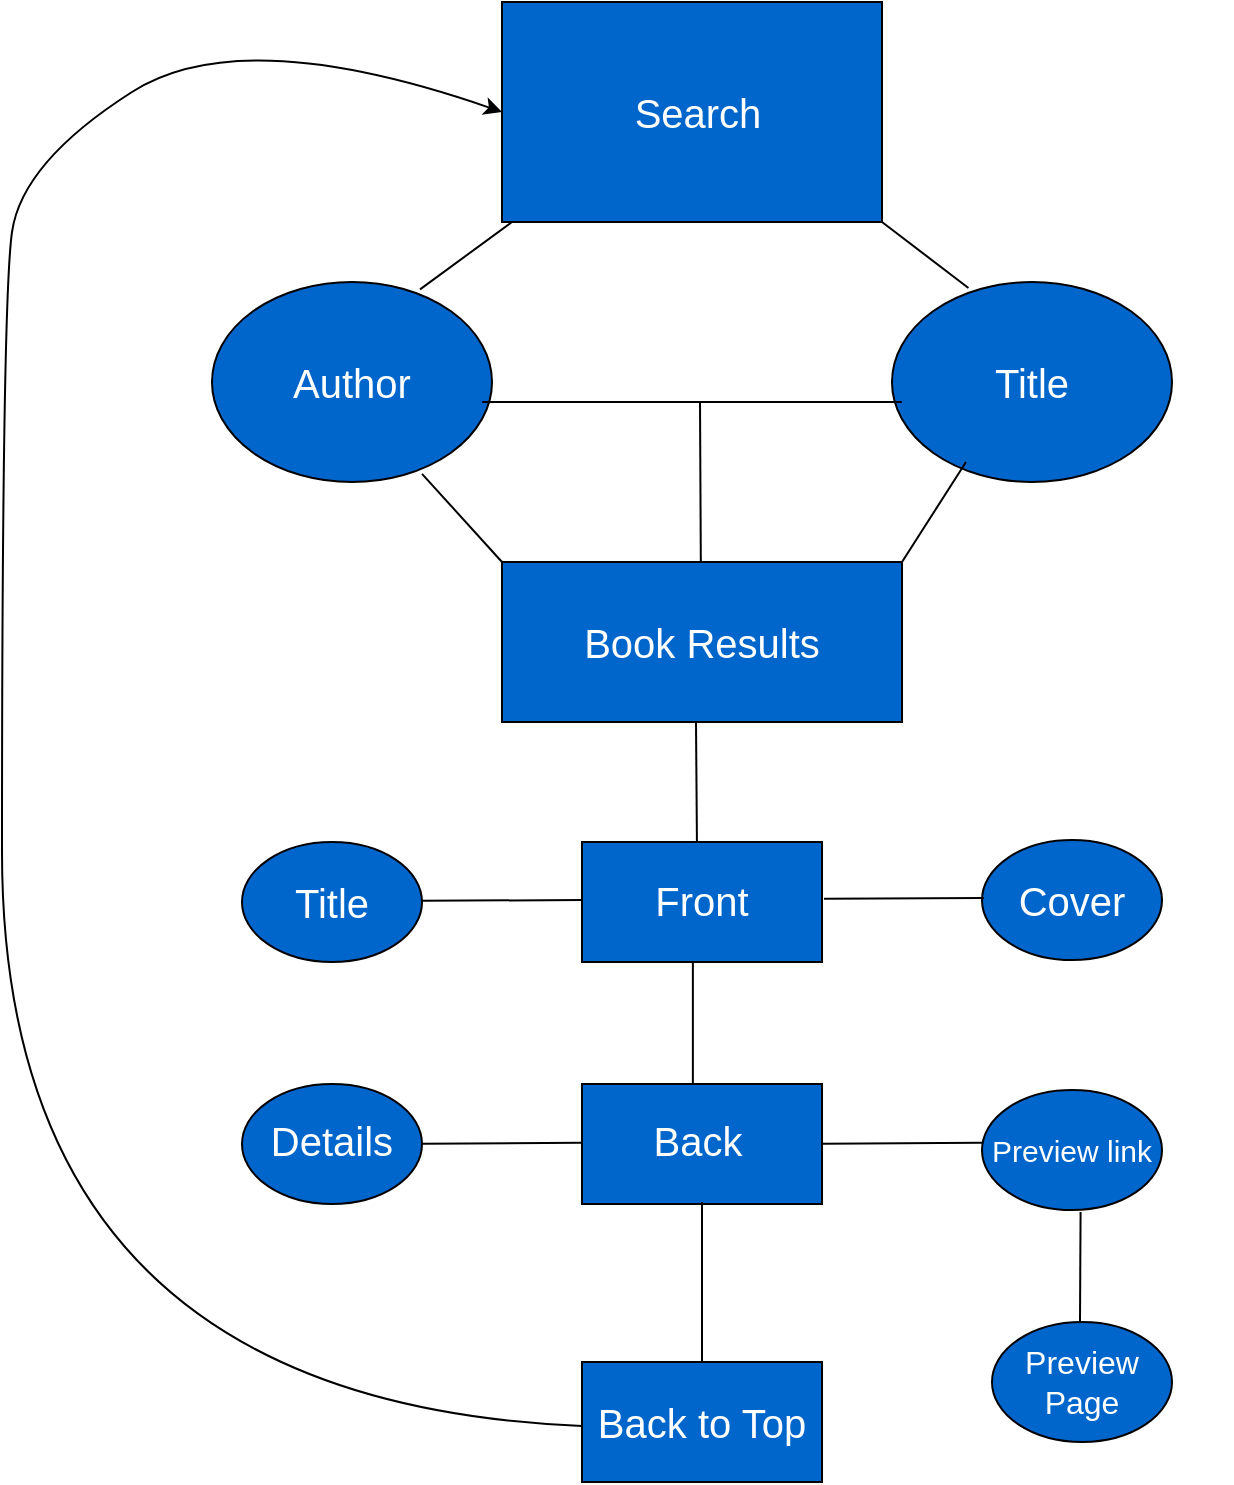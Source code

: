 <mxfile version="14.4.9" type="github" pages="4">
  <diagram id="EFnmrOKQxEvJ_f6g1uox" name="FlowChart">
    <mxGraphModel dx="1793" dy="1585" grid="1" gridSize="10" guides="1" tooltips="1" connect="1" arrows="1" fold="1" page="1" pageScale="1" pageWidth="850" pageHeight="1100" math="0" shadow="0">
      <root>
        <mxCell id="D38mRNfjlz8NbLBbqm8M-0" />
        <mxCell id="D38mRNfjlz8NbLBbqm8M-1" parent="D38mRNfjlz8NbLBbqm8M-0" />
        <mxCell id="D38mRNfjlz8NbLBbqm8M-2" value="" style="rounded=0;whiteSpace=wrap;html=1;labelBackgroundColor=none;fillColor=#0066CC;fontColor=#FFFFFF;align=left;" parent="D38mRNfjlz8NbLBbqm8M-1" vertex="1">
          <mxGeometry x="280" y="40" width="190" height="110" as="geometry" />
        </mxCell>
        <mxCell id="D38mRNfjlz8NbLBbqm8M-3" value="&lt;font style=&quot;font-size: 20px&quot;&gt;Search&lt;/font&gt;" style="text;html=1;strokeColor=none;fillColor=none;align=center;verticalAlign=middle;whiteSpace=wrap;rounded=0;labelBackgroundColor=none;fontColor=#FFFFFF;" parent="D38mRNfjlz8NbLBbqm8M-1" vertex="1">
          <mxGeometry x="303" y="70" width="150" height="50" as="geometry" />
        </mxCell>
        <mxCell id="D38mRNfjlz8NbLBbqm8M-4" value="" style="ellipse;whiteSpace=wrap;html=1;labelBackgroundColor=none;fillColor=#0066CC;fontColor=#FFFFFF;align=left;" parent="D38mRNfjlz8NbLBbqm8M-1" vertex="1">
          <mxGeometry x="135" y="180" width="140" height="100" as="geometry" />
        </mxCell>
        <mxCell id="D38mRNfjlz8NbLBbqm8M-5" value="" style="ellipse;whiteSpace=wrap;html=1;labelBackgroundColor=none;fillColor=#0066CC;fontColor=#FFFFFF;align=left;" parent="D38mRNfjlz8NbLBbqm8M-1" vertex="1">
          <mxGeometry x="475" y="180" width="140" height="100" as="geometry" />
        </mxCell>
        <mxCell id="D38mRNfjlz8NbLBbqm8M-6" value="&lt;font style=&quot;font-size: 20px&quot;&gt;Author&lt;/font&gt;" style="text;html=1;strokeColor=none;fillColor=none;align=center;verticalAlign=middle;whiteSpace=wrap;rounded=0;labelBackgroundColor=none;fontColor=#FFFFFF;" parent="D38mRNfjlz8NbLBbqm8M-1" vertex="1">
          <mxGeometry x="130" y="205" width="150" height="50" as="geometry" />
        </mxCell>
        <mxCell id="D38mRNfjlz8NbLBbqm8M-7" value="&lt;span style=&quot;font-size: 20px&quot;&gt;Title&lt;/span&gt;" style="text;html=1;strokeColor=none;fillColor=none;align=center;verticalAlign=middle;whiteSpace=wrap;rounded=0;labelBackgroundColor=none;fontColor=#FFFFFF;" parent="D38mRNfjlz8NbLBbqm8M-1" vertex="1">
          <mxGeometry x="470" y="205" width="150" height="50" as="geometry" />
        </mxCell>
        <mxCell id="D38mRNfjlz8NbLBbqm8M-8" value="" style="rounded=0;whiteSpace=wrap;html=1;labelBackgroundColor=none;fillColor=#0066CC;fontColor=#FFFFFF;align=left;" parent="D38mRNfjlz8NbLBbqm8M-1" vertex="1">
          <mxGeometry x="280" y="320" width="200" height="80" as="geometry" />
        </mxCell>
        <mxCell id="D38mRNfjlz8NbLBbqm8M-9" value="&lt;font style=&quot;font-size: 20px&quot;&gt;Book Results&lt;/font&gt;" style="text;html=1;strokeColor=none;fillColor=none;align=center;verticalAlign=middle;whiteSpace=wrap;rounded=0;labelBackgroundColor=none;fontColor=#FFFFFF;" parent="D38mRNfjlz8NbLBbqm8M-1" vertex="1">
          <mxGeometry x="305" y="335" width="150" height="50" as="geometry" />
        </mxCell>
        <mxCell id="D38mRNfjlz8NbLBbqm8M-16" value="" style="endArrow=none;html=1;fontColor=#FFFFFF;exitX=0.743;exitY=0.037;exitDx=0;exitDy=0;exitPerimeter=0;" parent="D38mRNfjlz8NbLBbqm8M-1" source="D38mRNfjlz8NbLBbqm8M-4" edge="1">
          <mxGeometry width="50" height="50" relative="1" as="geometry">
            <mxPoint x="235" y="190" as="sourcePoint" />
            <mxPoint x="285" y="150" as="targetPoint" />
          </mxGeometry>
        </mxCell>
        <mxCell id="D38mRNfjlz8NbLBbqm8M-17" value="" style="endArrow=none;html=1;fontColor=#FFFFFF;entryX=1;entryY=1;entryDx=0;entryDy=0;exitX=0.273;exitY=0.03;exitDx=0;exitDy=0;exitPerimeter=0;" parent="D38mRNfjlz8NbLBbqm8M-1" source="D38mRNfjlz8NbLBbqm8M-5" target="D38mRNfjlz8NbLBbqm8M-2" edge="1">
          <mxGeometry width="50" height="50" relative="1" as="geometry">
            <mxPoint x="500" y="200" as="sourcePoint" />
            <mxPoint x="550" y="150" as="targetPoint" />
          </mxGeometry>
        </mxCell>
        <mxCell id="D38mRNfjlz8NbLBbqm8M-18" value="" style="endArrow=none;html=1;fontColor=#FFFFFF;" parent="D38mRNfjlz8NbLBbqm8M-1" edge="1">
          <mxGeometry width="50" height="50" relative="1" as="geometry">
            <mxPoint x="480" y="320" as="sourcePoint" />
            <mxPoint x="512" y="270" as="targetPoint" />
          </mxGeometry>
        </mxCell>
        <mxCell id="D38mRNfjlz8NbLBbqm8M-19" value="" style="endArrow=none;html=1;fontColor=#FFFFFF;entryX=0.75;entryY=0.959;entryDx=0;entryDy=0;entryPerimeter=0;" parent="D38mRNfjlz8NbLBbqm8M-1" target="D38mRNfjlz8NbLBbqm8M-4" edge="1">
          <mxGeometry width="50" height="50" relative="1" as="geometry">
            <mxPoint x="280" y="320" as="sourcePoint" />
            <mxPoint x="250" y="280" as="targetPoint" />
          </mxGeometry>
        </mxCell>
        <mxCell id="D38mRNfjlz8NbLBbqm8M-20" value="" style="endArrow=none;html=1;fontColor=#FFFFFF;" parent="D38mRNfjlz8NbLBbqm8M-1" edge="1">
          <mxGeometry width="50" height="50" relative="1" as="geometry">
            <mxPoint x="270" y="240" as="sourcePoint" />
            <mxPoint x="480" y="240" as="targetPoint" />
          </mxGeometry>
        </mxCell>
        <mxCell id="D38mRNfjlz8NbLBbqm8M-25" value="" style="endArrow=none;html=1;fontColor=#FFFFFF;" parent="D38mRNfjlz8NbLBbqm8M-1" edge="1">
          <mxGeometry width="50" height="50" relative="1" as="geometry">
            <mxPoint x="379" y="240" as="sourcePoint" />
            <mxPoint x="379.41" y="320" as="targetPoint" />
          </mxGeometry>
        </mxCell>
        <mxCell id="D38mRNfjlz8NbLBbqm8M-27" value="" style="endArrow=none;html=1;fontColor=#FFFFFF;entryX=0.45;entryY=0.992;entryDx=0;entryDy=0;entryPerimeter=0;exitX=0.479;exitY=0.02;exitDx=0;exitDy=0;exitPerimeter=0;" parent="D38mRNfjlz8NbLBbqm8M-1" source="bcMVE_v6zAFqPhk9751l-0" edge="1">
          <mxGeometry width="50" height="50" relative="1" as="geometry">
            <mxPoint x="377" y="455" as="sourcePoint" />
            <mxPoint x="377" y="400.36" as="targetPoint" />
          </mxGeometry>
        </mxCell>
        <mxCell id="D38mRNfjlz8NbLBbqm8M-29" value="" style="endArrow=none;html=1;fontColor=#FFFFFF;entryX=0.462;entryY=0.038;entryDx=0;entryDy=0;exitX=0.462;exitY=0.993;exitDx=0;exitDy=0;exitPerimeter=0;entryPerimeter=0;" parent="D38mRNfjlz8NbLBbqm8M-1" source="bcMVE_v6zAFqPhk9751l-0" target="bcMVE_v6zAFqPhk9751l-1" edge="1">
          <mxGeometry width="50" height="50" relative="1" as="geometry">
            <mxPoint x="375" y="535" as="sourcePoint" />
            <mxPoint x="375" y="590" as="targetPoint" />
          </mxGeometry>
        </mxCell>
        <mxCell id="bcMVE_v6zAFqPhk9751l-0" value="" style="rounded=0;whiteSpace=wrap;html=1;labelBackgroundColor=none;fillColor=#0066CC;fontColor=#FFFFFF;align=left;" parent="D38mRNfjlz8NbLBbqm8M-1" vertex="1">
          <mxGeometry x="320" y="460" width="120" height="60" as="geometry" />
        </mxCell>
        <mxCell id="bcMVE_v6zAFqPhk9751l-1" value="" style="rounded=0;whiteSpace=wrap;html=1;labelBackgroundColor=none;fillColor=#0066CC;fontColor=#FFFFFF;align=left;" parent="D38mRNfjlz8NbLBbqm8M-1" vertex="1">
          <mxGeometry x="320" y="581" width="120" height="60" as="geometry" />
        </mxCell>
        <mxCell id="bcMVE_v6zAFqPhk9751l-2" value="&lt;font style=&quot;font-size: 20px&quot;&gt;Front&lt;/font&gt;" style="text;html=1;strokeColor=none;fillColor=none;align=center;verticalAlign=middle;whiteSpace=wrap;rounded=0;labelBackgroundColor=none;fontColor=#FFFFFF;" parent="D38mRNfjlz8NbLBbqm8M-1" vertex="1">
          <mxGeometry x="305" y="464" width="150" height="50" as="geometry" />
        </mxCell>
        <mxCell id="bcMVE_v6zAFqPhk9751l-3" value="&lt;font style=&quot;font-size: 20px&quot;&gt;Back&lt;/font&gt;" style="text;html=1;strokeColor=none;fillColor=none;align=center;verticalAlign=middle;whiteSpace=wrap;rounded=0;labelBackgroundColor=none;fontColor=#FFFFFF;" parent="D38mRNfjlz8NbLBbqm8M-1" vertex="1">
          <mxGeometry x="303" y="584" width="150" height="50" as="geometry" />
        </mxCell>
        <mxCell id="bcMVE_v6zAFqPhk9751l-4" value="" style="ellipse;whiteSpace=wrap;html=1;labelBackgroundColor=none;fillColor=#0066CC;fontColor=#FFFFFF;align=left;" parent="D38mRNfjlz8NbLBbqm8M-1" vertex="1">
          <mxGeometry x="520" y="459" width="90" height="60" as="geometry" />
        </mxCell>
        <mxCell id="bcMVE_v6zAFqPhk9751l-6" value="&lt;font style=&quot;font-size: 20px&quot;&gt;Cover&lt;/font&gt;" style="text;html=1;strokeColor=none;fillColor=none;align=center;verticalAlign=middle;whiteSpace=wrap;rounded=0;labelBackgroundColor=none;fontColor=#FFFFFF;" parent="D38mRNfjlz8NbLBbqm8M-1" vertex="1">
          <mxGeometry x="490" y="464" width="150" height="50" as="geometry" />
        </mxCell>
        <mxCell id="bcMVE_v6zAFqPhk9751l-7" value="" style="ellipse;whiteSpace=wrap;html=1;labelBackgroundColor=none;fillColor=#0066CC;fontColor=#FFFFFF;align=left;" parent="D38mRNfjlz8NbLBbqm8M-1" vertex="1">
          <mxGeometry x="150" y="460" width="90" height="60" as="geometry" />
        </mxCell>
        <mxCell id="bcMVE_v6zAFqPhk9751l-8" value="&lt;font style=&quot;font-size: 20px&quot;&gt;Title&lt;/font&gt;" style="text;html=1;strokeColor=none;fillColor=none;align=center;verticalAlign=middle;whiteSpace=wrap;rounded=0;labelBackgroundColor=none;fontColor=#FFFFFF;" parent="D38mRNfjlz8NbLBbqm8M-1" vertex="1">
          <mxGeometry x="120" y="465" width="150" height="50" as="geometry" />
        </mxCell>
        <mxCell id="bcMVE_v6zAFqPhk9751l-11" value="" style="endArrow=none;html=1;fontColor=#FFFFFF;" parent="D38mRNfjlz8NbLBbqm8M-1" edge="1">
          <mxGeometry width="50" height="50" relative="1" as="geometry">
            <mxPoint x="240" y="489.41" as="sourcePoint" />
            <mxPoint x="320" y="489" as="targetPoint" />
          </mxGeometry>
        </mxCell>
        <mxCell id="bcMVE_v6zAFqPhk9751l-13" value="" style="endArrow=none;html=1;fontColor=#FFFFFF;" parent="D38mRNfjlz8NbLBbqm8M-1" edge="1">
          <mxGeometry width="50" height="50" relative="1" as="geometry">
            <mxPoint x="441" y="488.41" as="sourcePoint" />
            <mxPoint x="521" y="488" as="targetPoint" />
          </mxGeometry>
        </mxCell>
        <mxCell id="bcMVE_v6zAFqPhk9751l-14" value="" style="ellipse;whiteSpace=wrap;html=1;labelBackgroundColor=none;fillColor=#0066CC;fontColor=#FFFFFF;align=left;" parent="D38mRNfjlz8NbLBbqm8M-1" vertex="1">
          <mxGeometry x="150" y="581" width="90" height="60" as="geometry" />
        </mxCell>
        <mxCell id="bcMVE_v6zAFqPhk9751l-15" value="" style="ellipse;whiteSpace=wrap;html=1;labelBackgroundColor=none;fillColor=#0066CC;fontColor=#FFFFFF;align=left;" parent="D38mRNfjlz8NbLBbqm8M-1" vertex="1">
          <mxGeometry x="520" y="584" width="90" height="60" as="geometry" />
        </mxCell>
        <mxCell id="bcMVE_v6zAFqPhk9751l-16" value="" style="endArrow=none;html=1;fontColor=#FFFFFF;" parent="D38mRNfjlz8NbLBbqm8M-1" edge="1">
          <mxGeometry width="50" height="50" relative="1" as="geometry">
            <mxPoint x="440.0" y="610.82" as="sourcePoint" />
            <mxPoint x="520.0" y="610.41" as="targetPoint" />
          </mxGeometry>
        </mxCell>
        <mxCell id="bcMVE_v6zAFqPhk9751l-17" value="" style="endArrow=none;html=1;fontColor=#FFFFFF;" parent="D38mRNfjlz8NbLBbqm8M-1" edge="1">
          <mxGeometry width="50" height="50" relative="1" as="geometry">
            <mxPoint x="240.0" y="610.82" as="sourcePoint" />
            <mxPoint x="320.0" y="610.41" as="targetPoint" />
          </mxGeometry>
        </mxCell>
        <mxCell id="bcMVE_v6zAFqPhk9751l-18" value="" style="rounded=0;whiteSpace=wrap;html=1;labelBackgroundColor=none;fillColor=#0066CC;fontColor=#FFFFFF;align=left;" parent="D38mRNfjlz8NbLBbqm8M-1" vertex="1">
          <mxGeometry x="320" y="720" width="120" height="60" as="geometry" />
        </mxCell>
        <mxCell id="bcMVE_v6zAFqPhk9751l-19" value="" style="endArrow=none;html=1;fontColor=#FFFFFF;entryX=0.5;entryY=0;entryDx=0;entryDy=0;" parent="D38mRNfjlz8NbLBbqm8M-1" target="bcMVE_v6zAFqPhk9751l-18" edge="1">
          <mxGeometry width="50" height="50" relative="1" as="geometry">
            <mxPoint x="380" y="640" as="sourcePoint" />
            <mxPoint x="390" y="710" as="targetPoint" />
          </mxGeometry>
        </mxCell>
        <mxCell id="bcMVE_v6zAFqPhk9751l-20" value="&lt;font style=&quot;font-size: 20px&quot;&gt;Back to Top&lt;/font&gt;" style="text;html=1;strokeColor=none;fillColor=none;align=center;verticalAlign=middle;whiteSpace=wrap;rounded=0;labelBackgroundColor=none;fontColor=#FFFFFF;" parent="D38mRNfjlz8NbLBbqm8M-1" vertex="1">
          <mxGeometry x="305" y="725" width="150" height="50" as="geometry" />
        </mxCell>
        <mxCell id="bcMVE_v6zAFqPhk9751l-25" value="" style="curved=1;endArrow=classic;html=1;fontColor=#FFFFFF;entryX=0;entryY=0.5;entryDx=0;entryDy=0;" parent="D38mRNfjlz8NbLBbqm8M-1" target="D38mRNfjlz8NbLBbqm8M-2" edge="1">
          <mxGeometry width="50" height="50" relative="1" as="geometry">
            <mxPoint x="320" y="752" as="sourcePoint" />
            <mxPoint x="275" y="70" as="targetPoint" />
            <Array as="points">
              <mxPoint x="30" y="740" />
              <mxPoint x="30" y="190" />
              <mxPoint x="40" y="120" />
              <mxPoint x="150" y="50" />
            </Array>
          </mxGeometry>
        </mxCell>
        <mxCell id="cLlvX2jabC2JIPOFKHkN-1" value="&lt;span style=&quot;font-size: 20px&quot;&gt;Details&lt;/span&gt;" style="text;html=1;strokeColor=none;fillColor=none;align=center;verticalAlign=middle;whiteSpace=wrap;rounded=0;labelBackgroundColor=none;fontColor=#FFFFFF;" vertex="1" parent="D38mRNfjlz8NbLBbqm8M-1">
          <mxGeometry x="120" y="584" width="150" height="50" as="geometry" />
        </mxCell>
        <mxCell id="cLlvX2jabC2JIPOFKHkN-3" value="" style="ellipse;whiteSpace=wrap;html=1;labelBackgroundColor=none;fillColor=#0066CC;fontColor=#FFFFFF;align=left;" vertex="1" parent="D38mRNfjlz8NbLBbqm8M-1">
          <mxGeometry x="525" y="700" width="90" height="60" as="geometry" />
        </mxCell>
        <mxCell id="cLlvX2jabC2JIPOFKHkN-5" value="&lt;font style=&quot;font-size: 15px&quot;&gt;Preview link&lt;/font&gt;" style="text;html=1;strokeColor=none;fillColor=none;align=center;verticalAlign=middle;whiteSpace=wrap;rounded=0;labelBackgroundColor=none;fontColor=#FFFFFF;" vertex="1" parent="D38mRNfjlz8NbLBbqm8M-1">
          <mxGeometry x="490" y="589" width="150" height="50" as="geometry" />
        </mxCell>
        <mxCell id="cLlvX2jabC2JIPOFKHkN-6" value="&lt;font style=&quot;font-size: 16px&quot;&gt;Preview&lt;br&gt;Page&lt;br&gt;&lt;/font&gt;" style="text;html=1;strokeColor=none;fillColor=none;align=center;verticalAlign=middle;whiteSpace=wrap;rounded=0;labelBackgroundColor=none;fontColor=#FFFFFF;" vertex="1" parent="D38mRNfjlz8NbLBbqm8M-1">
          <mxGeometry x="495" y="705" width="150" height="50" as="geometry" />
        </mxCell>
        <mxCell id="cLlvX2jabC2JIPOFKHkN-8" value="" style="endArrow=none;html=1;fontColor=#FFFFFF;" edge="1" parent="D38mRNfjlz8NbLBbqm8M-1">
          <mxGeometry width="50" height="50" relative="1" as="geometry">
            <mxPoint x="569.29" y="645.0" as="sourcePoint" />
            <mxPoint x="569" y="700" as="targetPoint" />
          </mxGeometry>
        </mxCell>
      </root>
    </mxGraphModel>
  </diagram>
  <diagram id="hTFb4ekv4LQwfV-GDRIz" name="Start">
    <mxGraphModel dx="1434" dy="1154" grid="1" gridSize="10" guides="1" tooltips="1" connect="1" arrows="1" fold="1" page="1" pageScale="1" pageWidth="850" pageHeight="1100" math="0" shadow="0">
      <root>
        <mxCell id="LkJVVYMXKQWH-Dkjsi4o-0" />
        <mxCell id="LkJVVYMXKQWH-Dkjsi4o-1" parent="LkJVVYMXKQWH-Dkjsi4o-0" />
        <mxCell id="LkJVVYMXKQWH-Dkjsi4o-2" value="&lt;font style=&quot;font-size: 34px&quot;&gt;Logo&lt;/font&gt;" style="rounded=0;whiteSpace=wrap;html=1;align=left;labelBackgroundColor=none;fillColor=#007FFF;" parent="LkJVVYMXKQWH-Dkjsi4o-1" vertex="1">
          <mxGeometry width="850" height="90" as="geometry" />
        </mxCell>
        <mxCell id="LkJVVYMXKQWH-Dkjsi4o-3" value="&lt;font style=&quot;font-size: 20px&quot; color=&quot;#ffffff&quot;&gt;Back to top&lt;/font&gt;" style="rounded=0;whiteSpace=wrap;html=1;fillColor=#007FFF;" parent="LkJVVYMXKQWH-Dkjsi4o-1" vertex="1">
          <mxGeometry y="400" width="850" height="90" as="geometry" />
        </mxCell>
        <mxCell id="LkJVVYMXKQWH-Dkjsi4o-4" value="" style="rounded=1;whiteSpace=wrap;html=1;" parent="LkJVVYMXKQWH-Dkjsi4o-1" vertex="1">
          <mxGeometry x="180" y="120" width="160" height="50" as="geometry" />
        </mxCell>
        <mxCell id="LkJVVYMXKQWH-Dkjsi4o-5" value="" style="rounded=1;whiteSpace=wrap;html=1;fontColor=#FFFFFF;fillColor=#FFC847;" parent="LkJVVYMXKQWH-Dkjsi4o-1" vertex="1">
          <mxGeometry x="620" y="125" width="80" height="40" as="geometry" />
        </mxCell>
        <mxCell id="LkJVVYMXKQWH-Dkjsi4o-7" value="&lt;font style=&quot;font-size: 16px&quot; color=&quot;#000000&quot;&gt;Search&lt;/font&gt;" style="text;html=1;strokeColor=none;fillColor=none;align=center;verticalAlign=middle;whiteSpace=wrap;rounded=0;fontColor=#FFFFFF;" parent="LkJVVYMXKQWH-Dkjsi4o-1" vertex="1">
          <mxGeometry x="635" y="135" width="50" height="20" as="geometry" />
        </mxCell>
        <mxCell id="LkJVVYMXKQWH-Dkjsi4o-8" value="&lt;font style=&quot;font-size: 16px&quot;&gt;Author name&lt;/font&gt;" style="text;html=1;strokeColor=none;fillColor=none;align=center;verticalAlign=middle;whiteSpace=wrap;rounded=0;" parent="LkJVVYMXKQWH-Dkjsi4o-1" vertex="1">
          <mxGeometry x="50" y="130" width="110" height="35" as="geometry" />
        </mxCell>
        <mxCell id="LkJVVYMXKQWH-Dkjsi4o-9" value="" style="rounded=1;whiteSpace=wrap;html=1;fillColor=#FF3333;" parent="LkJVVYMXKQWH-Dkjsi4o-1" vertex="1">
          <mxGeometry x="710" y="125" width="80" height="40" as="geometry" />
        </mxCell>
        <mxCell id="LkJVVYMXKQWH-Dkjsi4o-10" value="&lt;font style=&quot;font-size: 16px&quot;&gt;Clear&lt;/font&gt;" style="text;html=1;strokeColor=none;align=center;verticalAlign=middle;whiteSpace=wrap;rounded=0;fontColor=#FFFFFF;" parent="LkJVVYMXKQWH-Dkjsi4o-1" vertex="1">
          <mxGeometry x="725" y="135" width="50" height="20" as="geometry" />
        </mxCell>
        <mxCell id="LkJVVYMXKQWH-Dkjsi4o-11" value="&lt;span style=&quot;font-size: 16px&quot;&gt;Title&lt;/span&gt;" style="text;html=1;strokeColor=none;fillColor=none;align=center;verticalAlign=middle;whiteSpace=wrap;rounded=0;" parent="LkJVVYMXKQWH-Dkjsi4o-1" vertex="1">
          <mxGeometry x="370" y="130" width="70" height="35" as="geometry" />
        </mxCell>
        <mxCell id="LkJVVYMXKQWH-Dkjsi4o-12" value="" style="rounded=1;whiteSpace=wrap;html=1;" parent="LkJVVYMXKQWH-Dkjsi4o-1" vertex="1">
          <mxGeometry x="425" y="122.5" width="160" height="50" as="geometry" />
        </mxCell>
      </root>
    </mxGraphModel>
  </diagram>
  <diagram id="-hdP9p_o2rbGp-KQak5U" name="FrontResults">
    <mxGraphModel dx="1434" dy="1154" grid="1" gridSize="10" guides="1" tooltips="1" connect="1" arrows="1" fold="1" page="1" pageScale="1" pageWidth="850" pageHeight="1100" background="#ffffff" math="0" shadow="0">
      <root>
        <mxCell id="0" />
        <mxCell id="1" parent="0" />
        <mxCell id="h7DdEZo10qWNEkgLUENb-1" value="&lt;font style=&quot;font-size: 34px&quot;&gt;Logo&lt;/font&gt;" style="rounded=0;whiteSpace=wrap;html=1;align=left;labelBackgroundColor=none;fillColor=#007FFF;" parent="1" vertex="1">
          <mxGeometry width="850" height="90" as="geometry" />
        </mxCell>
        <mxCell id="h7DdEZo10qWNEkgLUENb-4" value="&lt;font style=&quot;font-size: 20px&quot; color=&quot;#ffffff&quot;&gt;Back to top&lt;/font&gt;" style="rounded=0;whiteSpace=wrap;html=1;fillColor=#007FFF;" parent="1" vertex="1">
          <mxGeometry y="740" width="850" height="90" as="geometry" />
        </mxCell>
        <mxCell id="h7DdEZo10qWNEkgLUENb-5" value="" style="rounded=1;whiteSpace=wrap;html=1;" parent="1" vertex="1">
          <mxGeometry x="180" y="120" width="160" height="50" as="geometry" />
        </mxCell>
        <mxCell id="h7DdEZo10qWNEkgLUENb-7" value="" style="rounded=1;whiteSpace=wrap;html=1;fontColor=#FFFFFF;fillColor=#FFC847;" parent="1" vertex="1">
          <mxGeometry x="620" y="125" width="80" height="40" as="geometry" />
        </mxCell>
        <mxCell id="h7DdEZo10qWNEkgLUENb-10" value="" style="whiteSpace=wrap;html=1;aspect=fixed;labelBackgroundColor=#ffffff;fillColor=#3333FF;" parent="1" vertex="1">
          <mxGeometry x="40" y="200" width="230" height="230" as="geometry" />
        </mxCell>
        <mxCell id="h7DdEZo10qWNEkgLUENb-35" value="&lt;font style=&quot;font-size: 16px&quot; color=&quot;#000000&quot;&gt;Search&lt;/font&gt;" style="text;html=1;strokeColor=none;fillColor=none;align=center;verticalAlign=middle;whiteSpace=wrap;rounded=0;fontColor=#FFFFFF;" parent="1" vertex="1">
          <mxGeometry x="635" y="135" width="50" height="20" as="geometry" />
        </mxCell>
        <mxCell id="h7DdEZo10qWNEkgLUENb-36" value="&lt;font style=&quot;font-size: 16px&quot;&gt;Author name&lt;/font&gt;" style="text;html=1;strokeColor=none;fillColor=none;align=center;verticalAlign=middle;whiteSpace=wrap;rounded=0;" parent="1" vertex="1">
          <mxGeometry x="50" y="130" width="110" height="35" as="geometry" />
        </mxCell>
        <mxCell id="h7DdEZo10qWNEkgLUENb-47" value="" style="rounded=1;whiteSpace=wrap;html=1;fillColor=#FF3333;" parent="1" vertex="1">
          <mxGeometry x="710" y="125" width="80" height="40" as="geometry" />
        </mxCell>
        <mxCell id="h7DdEZo10qWNEkgLUENb-48" value="&lt;font style=&quot;font-size: 16px&quot;&gt;Clear&lt;/font&gt;" style="text;html=1;strokeColor=none;align=center;verticalAlign=middle;whiteSpace=wrap;rounded=0;fontColor=#FFFFFF;" parent="1" vertex="1">
          <mxGeometry x="725" y="135" width="50" height="20" as="geometry" />
        </mxCell>
        <mxCell id="h7DdEZo10qWNEkgLUENb-49" value="&lt;span style=&quot;font-size: 16px&quot;&gt;Title&lt;/span&gt;" style="text;html=1;strokeColor=none;fillColor=none;align=center;verticalAlign=middle;whiteSpace=wrap;rounded=0;" parent="1" vertex="1">
          <mxGeometry x="370" y="130" width="70" height="35" as="geometry" />
        </mxCell>
        <mxCell id="h7DdEZo10qWNEkgLUENb-53" value="" style="rounded=1;whiteSpace=wrap;html=1;" parent="1" vertex="1">
          <mxGeometry x="425" y="122.5" width="160" height="50" as="geometry" />
        </mxCell>
        <mxCell id="h7DdEZo10qWNEkgLUENb-60" value="" style="whiteSpace=wrap;html=1;aspect=fixed;labelBackgroundColor=#ffffff;fillColor=#3333FF;" parent="1" vertex="1">
          <mxGeometry x="40" y="480" width="230" height="230" as="geometry" />
        </mxCell>
        <mxCell id="h7DdEZo10qWNEkgLUENb-61" value="" style="whiteSpace=wrap;html=1;aspect=fixed;labelBackgroundColor=#ffffff;fillColor=#3333FF;" parent="1" vertex="1">
          <mxGeometry x="320" y="480" width="230" height="230" as="geometry" />
        </mxCell>
        <mxCell id="h7DdEZo10qWNEkgLUENb-62" value="" style="whiteSpace=wrap;html=1;aspect=fixed;labelBackgroundColor=#ffffff;fillColor=#3333FF;" parent="1" vertex="1">
          <mxGeometry x="600" y="470" width="230" height="230" as="geometry" />
        </mxCell>
        <mxCell id="h7DdEZo10qWNEkgLUENb-63" value="" style="whiteSpace=wrap;html=1;aspect=fixed;labelBackgroundColor=#ffffff;fillColor=#3333FF;" parent="1" vertex="1">
          <mxGeometry x="320" y="200" width="230" height="230" as="geometry" />
        </mxCell>
        <mxCell id="h7DdEZo10qWNEkgLUENb-64" value="" style="whiteSpace=wrap;html=1;aspect=fixed;labelBackgroundColor=#ffffff;fillColor=#3333FF;" parent="1" vertex="1">
          <mxGeometry x="590" y="200" width="230" height="230" as="geometry" />
        </mxCell>
        <mxCell id="h7DdEZo10qWNEkgLUENb-65" value="" style="whiteSpace=wrap;html=1;aspect=fixed;labelBackgroundColor=#3333FF;fontColor=#0000FF;align=left;fillColor=#7F00FF;" parent="1" vertex="1">
          <mxGeometry x="80" y="250" width="140" height="140" as="geometry" />
        </mxCell>
        <mxCell id="h7DdEZo10qWNEkgLUENb-66" value="" style="whiteSpace=wrap;html=1;aspect=fixed;labelBackgroundColor=#3333FF;fontColor=#0000FF;align=left;fillColor=#FF3333;" parent="1" vertex="1">
          <mxGeometry x="370" y="248" width="140" height="140" as="geometry" />
        </mxCell>
        <mxCell id="h7DdEZo10qWNEkgLUENb-67" value="" style="whiteSpace=wrap;html=1;aspect=fixed;labelBackgroundColor=#3333FF;fontColor=#0000FF;align=left;fillColor=#99FF33;" parent="1" vertex="1">
          <mxGeometry x="635" y="237.5" width="140" height="140" as="geometry" />
        </mxCell>
        <mxCell id="h7DdEZo10qWNEkgLUENb-68" value="" style="whiteSpace=wrap;html=1;aspect=fixed;labelBackgroundColor=#3333FF;fontColor=#0000FF;align=left;fillColor=#0066CC;" parent="1" vertex="1">
          <mxGeometry x="80" y="515" width="140" height="140" as="geometry" />
        </mxCell>
        <mxCell id="h7DdEZo10qWNEkgLUENb-69" value="" style="whiteSpace=wrap;html=1;aspect=fixed;labelBackgroundColor=#3333FF;fontColor=#0000FF;align=left;fillColor=#FF8000;" parent="1" vertex="1">
          <mxGeometry x="365" y="515" width="140" height="140" as="geometry" />
        </mxCell>
        <mxCell id="h7DdEZo10qWNEkgLUENb-70" value="" style="whiteSpace=wrap;html=1;aspect=fixed;labelBackgroundColor=#3333FF;fontColor=#0000FF;align=left;fillColor=#FFCCE6;" parent="1" vertex="1">
          <mxGeometry x="650" y="512.5" width="140" height="140" as="geometry" />
        </mxCell>
        <mxCell id="h7DdEZo10qWNEkgLUENb-71" value="&lt;h1&gt;Book Title&lt;/h1&gt;&lt;p&gt;Lorem ipsum dolor sit amet, consectetur adipisicing elit, sed do eiusmod tempor incididunt ut labore et dolore magna aliqua.&lt;/p&gt;" style="text;html=1;strokeColor=none;fillColor=none;spacing=5;spacingTop=-20;whiteSpace=wrap;overflow=hidden;rounded=0;labelBackgroundColor=none;fontColor=#FFFFFF;align=left;" parent="1" vertex="1">
          <mxGeometry x="82" y="253" width="138" height="135" as="geometry" />
        </mxCell>
        <mxCell id="h7DdEZo10qWNEkgLUENb-72" value="&lt;h1&gt;Book Title&lt;/h1&gt;&lt;p&gt;Lorem ipsum dolor sit amet, consectetur adipisicing elit, sed do eiusmod tempor incididunt ut labore et dolore magna aliqua.&lt;/p&gt;" style="text;html=1;strokeColor=none;fillColor=none;spacing=5;spacingTop=-20;whiteSpace=wrap;overflow=hidden;rounded=0;labelBackgroundColor=none;fontColor=#FFFFFF;align=left;" parent="1" vertex="1">
          <mxGeometry x="372" y="248" width="138" height="135" as="geometry" />
        </mxCell>
        <mxCell id="h7DdEZo10qWNEkgLUENb-73" value="&lt;h1&gt;Book Title&lt;/h1&gt;&lt;p&gt;Lorem ipsum dolor sit amet, consectetur adipisicing elit, sed do eiusmod tempor incididunt ut labore et dolore magna aliqua.&lt;/p&gt;" style="text;html=1;strokeColor=none;fillColor=none;spacing=5;spacingTop=-20;whiteSpace=wrap;overflow=hidden;rounded=0;labelBackgroundColor=none;fontColor=#FFFFFF;align=left;" parent="1" vertex="1">
          <mxGeometry x="636" y="237.5" width="138" height="135" as="geometry" />
        </mxCell>
        <mxCell id="h7DdEZo10qWNEkgLUENb-74" value="&lt;h1&gt;Book Title&lt;/h1&gt;&lt;p&gt;Lorem ipsum dolor sit amet, consectetur adipisicing elit, sed do eiusmod tempor incididunt ut labore et dolore magna aliqua.&lt;/p&gt;" style="text;html=1;strokeColor=none;fillColor=none;spacing=5;spacingTop=-20;whiteSpace=wrap;overflow=hidden;rounded=0;labelBackgroundColor=none;fontColor=#FFFFFF;align=left;" parent="1" vertex="1">
          <mxGeometry x="86" y="517.5" width="138" height="135" as="geometry" />
        </mxCell>
        <mxCell id="h7DdEZo10qWNEkgLUENb-75" value="&lt;h1&gt;Book Title&lt;/h1&gt;&lt;p&gt;Lorem ipsum dolor sit amet, consectetur adipisicing elit, sed do eiusmod tempor incididunt ut labore et dolore magna aliqua.&lt;/p&gt;" style="text;html=1;strokeColor=none;fillColor=none;spacing=5;spacingTop=-20;whiteSpace=wrap;overflow=hidden;rounded=0;labelBackgroundColor=none;fontColor=#FFFFFF;align=left;" parent="1" vertex="1">
          <mxGeometry x="652" y="512.5" width="138" height="135" as="geometry" />
        </mxCell>
        <mxCell id="h7DdEZo10qWNEkgLUENb-76" value="&lt;h1&gt;Book Title&lt;/h1&gt;&lt;p&gt;Lorem ipsum dolor sit amet, consectetur adipisicing elit, sed do eiusmod tempor incididunt ut labore et dolore magna aliqua.&lt;/p&gt;" style="text;html=1;strokeColor=none;fillColor=none;spacing=5;spacingTop=-20;whiteSpace=wrap;overflow=hidden;rounded=0;labelBackgroundColor=none;fontColor=#FFFFFF;align=left;" parent="1" vertex="1">
          <mxGeometry x="370" y="517.5" width="138" height="135" as="geometry" />
        </mxCell>
      </root>
    </mxGraphModel>
  </diagram>
  <diagram id="gsz3l_bIVS43jB6BcE38" name="BackResults">
    <mxGraphModel dx="1024" dy="906" grid="1" gridSize="10" guides="1" tooltips="1" connect="1" arrows="1" fold="1" page="1" pageScale="1" pageWidth="850" pageHeight="1100" math="0" shadow="0">
      <root>
        <mxCell id="gHkOnEmYw8i1Em6uWmWc-0" />
        <mxCell id="gHkOnEmYw8i1Em6uWmWc-1" parent="gHkOnEmYw8i1Em6uWmWc-0" />
        <mxCell id="UmcXGk61pneQzAcrjLjJ-0" value="&lt;font style=&quot;font-size: 34px&quot;&gt;Logo&lt;/font&gt;" style="rounded=0;whiteSpace=wrap;html=1;align=left;labelBackgroundColor=none;fillColor=#007FFF;" vertex="1" parent="gHkOnEmYw8i1Em6uWmWc-1">
          <mxGeometry width="850" height="90" as="geometry" />
        </mxCell>
        <mxCell id="UmcXGk61pneQzAcrjLjJ-1" value="&lt;font style=&quot;font-size: 20px&quot; color=&quot;#ffffff&quot;&gt;Back to top&lt;/font&gt;" style="rounded=0;whiteSpace=wrap;html=1;fillColor=#007FFF;" vertex="1" parent="gHkOnEmYw8i1Em6uWmWc-1">
          <mxGeometry y="780" width="850" height="90" as="geometry" />
        </mxCell>
        <mxCell id="UmcXGk61pneQzAcrjLjJ-2" value="" style="rounded=1;whiteSpace=wrap;html=1;" vertex="1" parent="gHkOnEmYw8i1Em6uWmWc-1">
          <mxGeometry x="180" y="120" width="160" height="50" as="geometry" />
        </mxCell>
        <mxCell id="UmcXGk61pneQzAcrjLjJ-3" value="" style="rounded=1;whiteSpace=wrap;html=1;fontColor=#FFFFFF;fillColor=#FFC847;" vertex="1" parent="gHkOnEmYw8i1Em6uWmWc-1">
          <mxGeometry x="620" y="125" width="80" height="40" as="geometry" />
        </mxCell>
        <mxCell id="UmcXGk61pneQzAcrjLjJ-4" value="" style="whiteSpace=wrap;html=1;aspect=fixed;labelBackgroundColor=#ffffff;fillColor=#3333FF;" vertex="1" parent="gHkOnEmYw8i1Em6uWmWc-1">
          <mxGeometry x="40" y="200" width="230" height="230" as="geometry" />
        </mxCell>
        <mxCell id="UmcXGk61pneQzAcrjLjJ-5" value="&lt;font style=&quot;font-size: 16px&quot; color=&quot;#000000&quot;&gt;Search&lt;/font&gt;" style="text;html=1;strokeColor=none;fillColor=none;align=center;verticalAlign=middle;whiteSpace=wrap;rounded=0;fontColor=#FFFFFF;" vertex="1" parent="gHkOnEmYw8i1Em6uWmWc-1">
          <mxGeometry x="635" y="135" width="50" height="20" as="geometry" />
        </mxCell>
        <mxCell id="UmcXGk61pneQzAcrjLjJ-6" value="&lt;font style=&quot;font-size: 16px&quot;&gt;Author name&lt;/font&gt;" style="text;html=1;strokeColor=none;fillColor=none;align=center;verticalAlign=middle;whiteSpace=wrap;rounded=0;" vertex="1" parent="gHkOnEmYw8i1Em6uWmWc-1">
          <mxGeometry x="50" y="130" width="110" height="35" as="geometry" />
        </mxCell>
        <mxCell id="UmcXGk61pneQzAcrjLjJ-7" value="" style="rounded=1;whiteSpace=wrap;html=1;fillColor=#FF3333;" vertex="1" parent="gHkOnEmYw8i1Em6uWmWc-1">
          <mxGeometry x="710" y="125" width="80" height="40" as="geometry" />
        </mxCell>
        <mxCell id="UmcXGk61pneQzAcrjLjJ-8" value="&lt;font style=&quot;font-size: 16px&quot;&gt;Clear&lt;/font&gt;" style="text;html=1;strokeColor=none;align=center;verticalAlign=middle;whiteSpace=wrap;rounded=0;fontColor=#FFFFFF;" vertex="1" parent="gHkOnEmYw8i1Em6uWmWc-1">
          <mxGeometry x="725" y="135" width="50" height="20" as="geometry" />
        </mxCell>
        <mxCell id="UmcXGk61pneQzAcrjLjJ-9" value="&lt;span style=&quot;font-size: 16px&quot;&gt;Title&lt;/span&gt;" style="text;html=1;strokeColor=none;fillColor=none;align=center;verticalAlign=middle;whiteSpace=wrap;rounded=0;" vertex="1" parent="gHkOnEmYw8i1Em6uWmWc-1">
          <mxGeometry x="370" y="130" width="70" height="35" as="geometry" />
        </mxCell>
        <mxCell id="UmcXGk61pneQzAcrjLjJ-10" value="" style="rounded=1;whiteSpace=wrap;html=1;" vertex="1" parent="gHkOnEmYw8i1Em6uWmWc-1">
          <mxGeometry x="425" y="122.5" width="160" height="50" as="geometry" />
        </mxCell>
        <mxCell id="UmcXGk61pneQzAcrjLjJ-11" value="" style="whiteSpace=wrap;html=1;aspect=fixed;labelBackgroundColor=#ffffff;fillColor=#3333FF;" vertex="1" parent="gHkOnEmYw8i1Em6uWmWc-1">
          <mxGeometry x="40" y="480" width="230" height="230" as="geometry" />
        </mxCell>
        <mxCell id="UmcXGk61pneQzAcrjLjJ-12" value="" style="whiteSpace=wrap;html=1;aspect=fixed;labelBackgroundColor=#ffffff;fillColor=#3333FF;" vertex="1" parent="gHkOnEmYw8i1Em6uWmWc-1">
          <mxGeometry x="320" y="480" width="230" height="230" as="geometry" />
        </mxCell>
        <mxCell id="UmcXGk61pneQzAcrjLjJ-13" value="" style="whiteSpace=wrap;html=1;aspect=fixed;labelBackgroundColor=#ffffff;fillColor=#3333FF;" vertex="1" parent="gHkOnEmYw8i1Em6uWmWc-1">
          <mxGeometry x="600" y="470" width="230" height="230" as="geometry" />
        </mxCell>
        <mxCell id="UmcXGk61pneQzAcrjLjJ-14" value="" style="whiteSpace=wrap;html=1;aspect=fixed;labelBackgroundColor=#ffffff;fillColor=#3333FF;" vertex="1" parent="gHkOnEmYw8i1Em6uWmWc-1">
          <mxGeometry x="320" y="200" width="230" height="230" as="geometry" />
        </mxCell>
        <mxCell id="UmcXGk61pneQzAcrjLjJ-15" value="" style="whiteSpace=wrap;html=1;aspect=fixed;labelBackgroundColor=#ffffff;fillColor=#3333FF;" vertex="1" parent="gHkOnEmYw8i1Em6uWmWc-1">
          <mxGeometry x="590" y="200" width="230" height="230" as="geometry" />
        </mxCell>
        <mxCell id="UmcXGk61pneQzAcrjLjJ-16" value="" style="whiteSpace=wrap;html=1;aspect=fixed;labelBackgroundColor=#3333FF;fontColor=#0000FF;align=left;fillColor=#7F00FF;" vertex="1" parent="gHkOnEmYw8i1Em6uWmWc-1">
          <mxGeometry x="80" y="250" width="140" height="140" as="geometry" />
        </mxCell>
        <mxCell id="UmcXGk61pneQzAcrjLjJ-17" value="" style="whiteSpace=wrap;html=1;aspect=fixed;labelBackgroundColor=#3333FF;fontColor=#0000FF;align=left;fillColor=#FF3333;" vertex="1" parent="gHkOnEmYw8i1Em6uWmWc-1">
          <mxGeometry x="370" y="248" width="140" height="140" as="geometry" />
        </mxCell>
        <mxCell id="UmcXGk61pneQzAcrjLjJ-18" value="" style="whiteSpace=wrap;html=1;aspect=fixed;labelBackgroundColor=#3333FF;fontColor=#0000FF;align=left;fillColor=#99FF33;" vertex="1" parent="gHkOnEmYw8i1Em6uWmWc-1">
          <mxGeometry x="635" y="237.5" width="140" height="140" as="geometry" />
        </mxCell>
        <mxCell id="UmcXGk61pneQzAcrjLjJ-19" value="" style="whiteSpace=wrap;html=1;aspect=fixed;labelBackgroundColor=#3333FF;fontColor=#0000FF;align=left;fillColor=#0066CC;" vertex="1" parent="gHkOnEmYw8i1Em6uWmWc-1">
          <mxGeometry x="80" y="515" width="140" height="140" as="geometry" />
        </mxCell>
        <mxCell id="UmcXGk61pneQzAcrjLjJ-20" value="" style="whiteSpace=wrap;html=1;aspect=fixed;labelBackgroundColor=#3333FF;fontColor=#0000FF;align=left;fillColor=#FF8000;" vertex="1" parent="gHkOnEmYw8i1Em6uWmWc-1">
          <mxGeometry x="365" y="515" width="140" height="140" as="geometry" />
        </mxCell>
        <mxCell id="UmcXGk61pneQzAcrjLjJ-21" value="" style="whiteSpace=wrap;html=1;aspect=fixed;labelBackgroundColor=#3333FF;fontColor=#0000FF;align=left;fillColor=#FFCCE6;" vertex="1" parent="gHkOnEmYw8i1Em6uWmWc-1">
          <mxGeometry x="650" y="512.5" width="140" height="140" as="geometry" />
        </mxCell>
        <mxCell id="UmcXGk61pneQzAcrjLjJ-22" value="&lt;h1&gt;Book Title&lt;/h1&gt;&lt;p&gt;Lorem ipsum dolor sit amet, consectetur adipisicing elit, sed do eiusmod tempor incididunt ut labore et dolore magna aliqua.&lt;/p&gt;" style="text;html=1;strokeColor=none;fillColor=none;spacing=5;spacingTop=-20;whiteSpace=wrap;overflow=hidden;rounded=0;labelBackgroundColor=none;fontColor=#FFFFFF;align=left;" vertex="1" parent="gHkOnEmYw8i1Em6uWmWc-1">
          <mxGeometry x="82" y="253" width="138" height="135" as="geometry" />
        </mxCell>
        <mxCell id="UmcXGk61pneQzAcrjLjJ-23" value="&lt;h1&gt;Book Title&lt;/h1&gt;&lt;p&gt;Lorem ipsum dolor sit amet, consectetur adipisicing elit, sed do eiusmod tempor incididunt ut labore et dolore magna aliqua.&lt;/p&gt;" style="text;html=1;strokeColor=none;fillColor=none;spacing=5;spacingTop=-20;whiteSpace=wrap;overflow=hidden;rounded=0;labelBackgroundColor=none;fontColor=#FFFFFF;align=left;" vertex="1" parent="gHkOnEmYw8i1Em6uWmWc-1">
          <mxGeometry x="372" y="248" width="138" height="135" as="geometry" />
        </mxCell>
        <mxCell id="UmcXGk61pneQzAcrjLjJ-24" value="&lt;h1&gt;Book Title&lt;/h1&gt;&lt;p&gt;Lorem ipsum dolor sit amet, consectetur adipisicing elit, sed do eiusmod tempor incididunt ut labore et dolore magna aliqua.&lt;/p&gt;" style="text;html=1;strokeColor=none;fillColor=none;spacing=5;spacingTop=-20;whiteSpace=wrap;overflow=hidden;rounded=0;labelBackgroundColor=none;fontColor=#FFFFFF;align=left;" vertex="1" parent="gHkOnEmYw8i1Em6uWmWc-1">
          <mxGeometry x="636" y="237.5" width="138" height="135" as="geometry" />
        </mxCell>
        <mxCell id="UmcXGk61pneQzAcrjLjJ-25" value="&lt;h1&gt;Book Title&lt;/h1&gt;&lt;p&gt;Lorem ipsum dolor sit amet, consectetur adipisicing elit, sed do eiusmod tempor incididunt ut labore et dolore magna aliqua.&lt;/p&gt;" style="text;html=1;strokeColor=none;fillColor=none;spacing=5;spacingTop=-20;whiteSpace=wrap;overflow=hidden;rounded=0;labelBackgroundColor=none;fontColor=#FFFFFF;align=left;" vertex="1" parent="gHkOnEmYw8i1Em6uWmWc-1">
          <mxGeometry x="86" y="517.5" width="138" height="135" as="geometry" />
        </mxCell>
        <mxCell id="UmcXGk61pneQzAcrjLjJ-26" value="&lt;h1&gt;Book Title&lt;/h1&gt;&lt;p&gt;Lorem ipsum dolor sit amet, consectetur adipisicing elit, sed do eiusmod tempor incididunt ut labore et dolore magna aliqua.&lt;/p&gt;" style="text;html=1;strokeColor=none;fillColor=none;spacing=5;spacingTop=-20;whiteSpace=wrap;overflow=hidden;rounded=0;labelBackgroundColor=none;fontColor=#FFFFFF;align=left;" vertex="1" parent="gHkOnEmYw8i1Em6uWmWc-1">
          <mxGeometry x="652" y="512.5" width="138" height="135" as="geometry" />
        </mxCell>
        <mxCell id="UmcXGk61pneQzAcrjLjJ-27" value="&lt;h1&gt;Book Title&lt;/h1&gt;&lt;p&gt;Lorem ipsum dolor sit amet, consectetur adipisicing elit, sed do eiusmod tempor incididunt ut labore et dolore magna aliqua.&lt;/p&gt;" style="text;html=1;strokeColor=none;fillColor=none;spacing=5;spacingTop=-20;whiteSpace=wrap;overflow=hidden;rounded=0;labelBackgroundColor=none;fontColor=#FFFFFF;align=left;" vertex="1" parent="gHkOnEmYw8i1Em6uWmWc-1">
          <mxGeometry x="370" y="517.5" width="138" height="135" as="geometry" />
        </mxCell>
        <mxCell id="UmcXGk61pneQzAcrjLjJ-30" value="&lt;font color=&quot;#0000ff&quot;&gt;Preview&lt;/font&gt;" style="text;html=1;strokeColor=none;fillColor=none;align=center;verticalAlign=middle;whiteSpace=wrap;rounded=0;labelBackgroundColor=none;fontColor=#FFFFFF;" vertex="1" parent="gHkOnEmYw8i1Em6uWmWc-1">
          <mxGeometry x="120" y="440" width="60" height="20" as="geometry" />
        </mxCell>
        <mxCell id="UmcXGk61pneQzAcrjLjJ-31" value="&lt;font color=&quot;#0000ff&quot;&gt;Preview&lt;/font&gt;" style="text;html=1;strokeColor=none;fillColor=none;align=center;verticalAlign=middle;whiteSpace=wrap;rounded=0;labelBackgroundColor=none;fontColor=#FFFFFF;" vertex="1" parent="gHkOnEmYw8i1Em6uWmWc-1">
          <mxGeometry x="405" y="440" width="60" height="20" as="geometry" />
        </mxCell>
        <mxCell id="UmcXGk61pneQzAcrjLjJ-33" value="&lt;font color=&quot;#0000ff&quot;&gt;Preview&lt;/font&gt;" style="text;html=1;strokeColor=none;fillColor=none;align=center;verticalAlign=middle;whiteSpace=wrap;rounded=0;labelBackgroundColor=none;fontColor=#FFFFFF;" vertex="1" parent="gHkOnEmYw8i1Em6uWmWc-1">
          <mxGeometry x="125" y="720" width="60" height="20" as="geometry" />
        </mxCell>
        <mxCell id="UmcXGk61pneQzAcrjLjJ-34" value="&lt;font color=&quot;#0000ff&quot;&gt;Preview&lt;/font&gt;" style="text;html=1;strokeColor=none;fillColor=none;align=center;verticalAlign=middle;whiteSpace=wrap;rounded=0;labelBackgroundColor=none;fontColor=#FFFFFF;" vertex="1" parent="gHkOnEmYw8i1Em6uWmWc-1">
          <mxGeometry x="411" y="720" width="60" height="20" as="geometry" />
        </mxCell>
        <mxCell id="UmcXGk61pneQzAcrjLjJ-35" value="&lt;font color=&quot;#0000ff&quot;&gt;Preview&lt;/font&gt;" style="text;html=1;strokeColor=none;fillColor=none;align=center;verticalAlign=middle;whiteSpace=wrap;rounded=0;labelBackgroundColor=none;fontColor=#FFFFFF;" vertex="1" parent="gHkOnEmYw8i1Em6uWmWc-1">
          <mxGeometry x="690" y="710" width="60" height="20" as="geometry" />
        </mxCell>
        <mxCell id="UmcXGk61pneQzAcrjLjJ-36" value="&lt;font color=&quot;#0000ff&quot;&gt;Preview&lt;/font&gt;" style="text;html=1;strokeColor=none;fillColor=none;align=center;verticalAlign=middle;whiteSpace=wrap;rounded=0;labelBackgroundColor=none;fontColor=#FFFFFF;" vertex="1" parent="gHkOnEmYw8i1Em6uWmWc-1">
          <mxGeometry x="691" y="440" width="60" height="20" as="geometry" />
        </mxCell>
      </root>
    </mxGraphModel>
  </diagram>
</mxfile>
